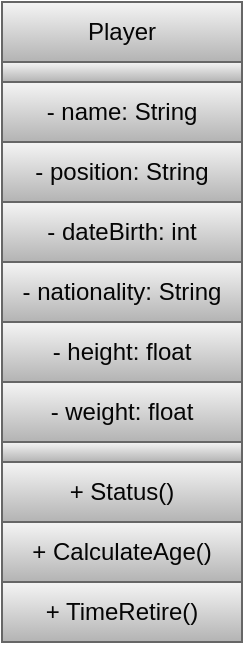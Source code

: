 <mxfile>
    <diagram id="tMnIXIlU0f8UxPbcpkhk" name="Page-1">
        <mxGraphModel dx="531" dy="396" grid="1" gridSize="10" guides="1" tooltips="1" connect="1" arrows="1" fold="1" page="1" pageScale="1" pageWidth="850" pageHeight="1100" math="0" shadow="0">
            <root>
                <mxCell id="0"/>
                <mxCell id="1" parent="0"/>
                <mxCell id="2" value="&lt;font color=&quot;#050505&quot;&gt;Player&lt;/font&gt;" style="rounded=0;whiteSpace=wrap;html=1;fillColor=#f5f5f5;gradientColor=#b3b3b3;strokeColor=#666666;" vertex="1" parent="1">
                    <mxGeometry x="365" y="230" width="120" height="30" as="geometry"/>
                </mxCell>
                <mxCell id="4" value="" style="rounded=0;whiteSpace=wrap;html=1;fillColor=#f5f5f5;gradientColor=#b3b3b3;strokeColor=#666666;" vertex="1" parent="1">
                    <mxGeometry x="365" y="260" width="120" height="10" as="geometry"/>
                </mxCell>
                <mxCell id="7" value="&lt;font color=&quot;#050505&quot;&gt;- name: String&lt;/font&gt;" style="rounded=0;whiteSpace=wrap;html=1;fillColor=#f5f5f5;gradientColor=#b3b3b3;strokeColor=#666666;" vertex="1" parent="1">
                    <mxGeometry x="365" y="270" width="120" height="30" as="geometry"/>
                </mxCell>
                <mxCell id="8" value="&lt;font color=&quot;#050505&quot;&gt;- position: String&lt;/font&gt;" style="rounded=0;whiteSpace=wrap;html=1;fillColor=#f5f5f5;gradientColor=#b3b3b3;strokeColor=#666666;" vertex="1" parent="1">
                    <mxGeometry x="365" y="300" width="120" height="30" as="geometry"/>
                </mxCell>
                <mxCell id="9" value="&lt;font color=&quot;#050505&quot;&gt;- dateBirth: int&lt;/font&gt;" style="rounded=0;whiteSpace=wrap;html=1;fillColor=#f5f5f5;gradientColor=#b3b3b3;strokeColor=#666666;" vertex="1" parent="1">
                    <mxGeometry x="365" y="330" width="120" height="30" as="geometry"/>
                </mxCell>
                <mxCell id="11" value="&lt;font color=&quot;#050505&quot;&gt;- height: float&lt;/font&gt;" style="rounded=0;whiteSpace=wrap;html=1;fillColor=#f5f5f5;gradientColor=#b3b3b3;strokeColor=#666666;" vertex="1" parent="1">
                    <mxGeometry x="365" y="390" width="120" height="30" as="geometry"/>
                </mxCell>
                <mxCell id="12" value="&lt;font color=&quot;#050505&quot;&gt;- weight: float&lt;/font&gt;" style="rounded=0;whiteSpace=wrap;html=1;fillColor=#f5f5f5;gradientColor=#b3b3b3;strokeColor=#666666;" vertex="1" parent="1">
                    <mxGeometry x="365" y="420" width="120" height="30" as="geometry"/>
                </mxCell>
                <mxCell id="13" value="&lt;font color=&quot;#050505&quot;&gt;- nationality: String&lt;/font&gt;" style="rounded=0;whiteSpace=wrap;html=1;fillColor=#f5f5f5;gradientColor=#b3b3b3;strokeColor=#666666;" vertex="1" parent="1">
                    <mxGeometry x="365" y="360" width="120" height="30" as="geometry"/>
                </mxCell>
                <mxCell id="14" value="" style="rounded=0;whiteSpace=wrap;html=1;fillColor=#f5f5f5;gradientColor=#b3b3b3;strokeColor=#666666;" vertex="1" parent="1">
                    <mxGeometry x="365" y="450" width="120" height="10" as="geometry"/>
                </mxCell>
                <mxCell id="15" value="&lt;font color=&quot;#050505&quot;&gt;+ Status()&lt;/font&gt;" style="rounded=0;whiteSpace=wrap;html=1;fillColor=#f5f5f5;gradientColor=#b3b3b3;strokeColor=#666666;" vertex="1" parent="1">
                    <mxGeometry x="365" y="460" width="120" height="30" as="geometry"/>
                </mxCell>
                <mxCell id="16" value="&lt;font color=&quot;#050505&quot;&gt;+ TimeRetire()&lt;/font&gt;" style="rounded=0;whiteSpace=wrap;html=1;fillColor=#f5f5f5;gradientColor=#b3b3b3;strokeColor=#666666;" vertex="1" parent="1">
                    <mxGeometry x="365" y="520" width="120" height="30" as="geometry"/>
                </mxCell>
                <mxCell id="17" value="&lt;font color=&quot;#050505&quot;&gt;+ CalculateAge()&lt;/font&gt;" style="rounded=0;whiteSpace=wrap;html=1;fillColor=#f5f5f5;gradientColor=#b3b3b3;strokeColor=#666666;" vertex="1" parent="1">
                    <mxGeometry x="365" y="490" width="120" height="30" as="geometry"/>
                </mxCell>
            </root>
        </mxGraphModel>
    </diagram>
</mxfile>